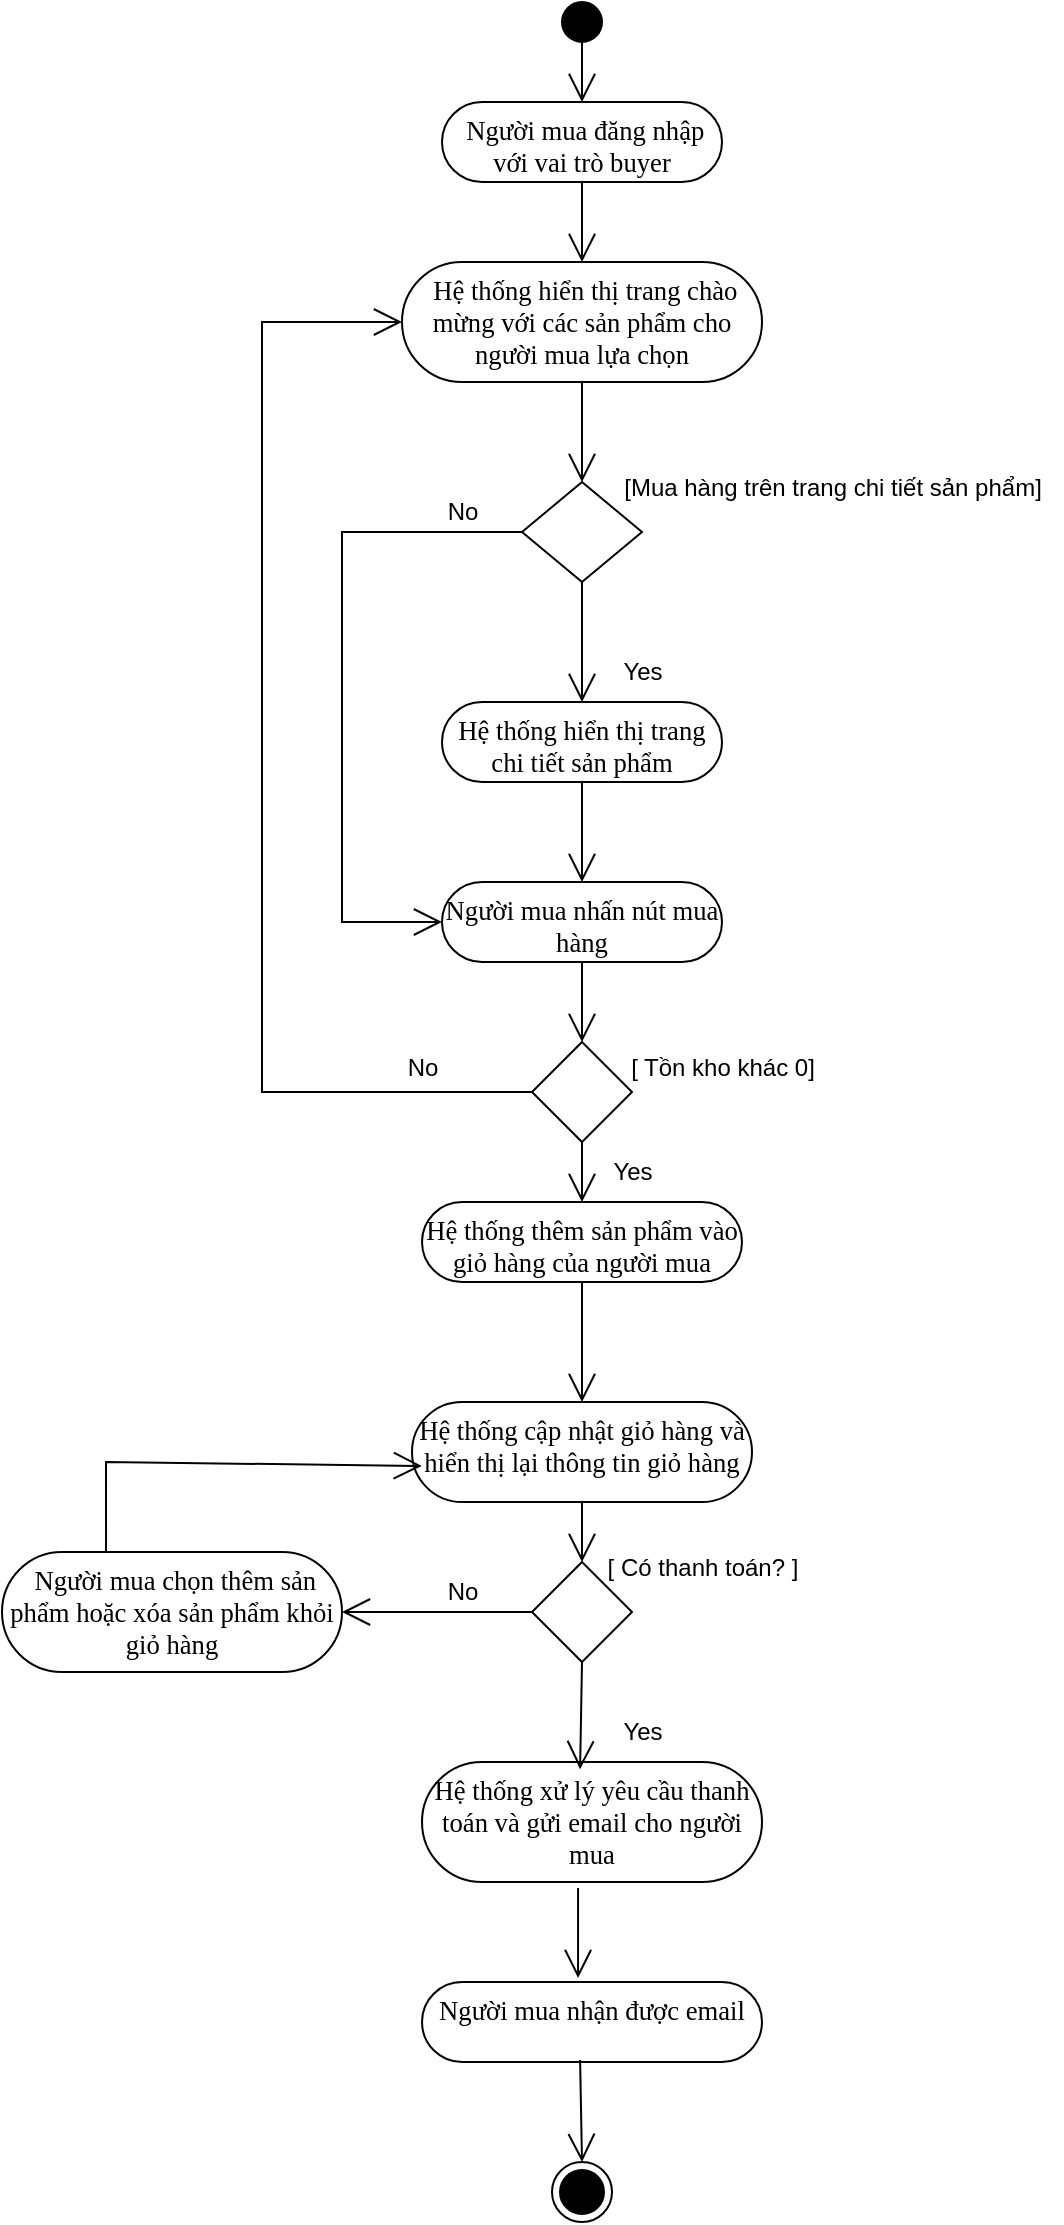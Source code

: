 <mxfile version="28.2.3">
  <diagram name="Page-1" id="4o-6M0aAKUV18FMBLUEZ">
    <mxGraphModel dx="864" dy="482" grid="1" gridSize="10" guides="1" tooltips="1" connect="1" arrows="1" fold="1" page="1" pageScale="1" pageWidth="850" pageHeight="1100" math="0" shadow="0">
      <root>
        <mxCell id="0" />
        <mxCell id="1" parent="0" />
        <mxCell id="nv8BDfeQxdk14meWb1ss-1" value="" style="ellipse;fillColor=strokeColor;html=1;" vertex="1" parent="1">
          <mxGeometry x="700" y="180" width="20" height="20" as="geometry" />
        </mxCell>
        <mxCell id="nv8BDfeQxdk14meWb1ss-2" value="&lt;span id=&quot;docs-internal-guid-3e646c79-7fff-f6d7-1417-e919eea5969d&quot;&gt;&lt;span style=&quot;font-size: 10pt; font-family: &amp;quot;Times New Roman&amp;quot;, serif; background-color: transparent; font-variant-numeric: normal; font-variant-east-asian: normal; font-variant-alternates: normal; font-variant-position: normal; font-variant-emoji: normal; vertical-align: baseline; white-space-collapse: preserve;&quot;&gt;&amp;nbsp;Người mua đăng nhập với vai trò buyer&lt;/span&gt;&lt;/span&gt;" style="html=1;align=center;verticalAlign=top;rounded=1;absoluteArcSize=1;arcSize=134;dashed=0;whiteSpace=wrap;" vertex="1" parent="1">
          <mxGeometry x="640" y="230" width="140" height="40" as="geometry" />
        </mxCell>
        <mxCell id="nv8BDfeQxdk14meWb1ss-3" value="" style="endArrow=open;endFill=1;endSize=12;html=1;rounded=0;exitX=0.5;exitY=1;exitDx=0;exitDy=0;entryX=0.5;entryY=0;entryDx=0;entryDy=0;" edge="1" parent="1" source="nv8BDfeQxdk14meWb1ss-1" target="nv8BDfeQxdk14meWb1ss-2">
          <mxGeometry width="160" relative="1" as="geometry">
            <mxPoint x="660" y="400" as="sourcePoint" />
            <mxPoint x="820" y="400" as="targetPoint" />
          </mxGeometry>
        </mxCell>
        <mxCell id="nv8BDfeQxdk14meWb1ss-4" value="&lt;span id=&quot;docs-internal-guid-ac0c1fa8-7fff-b425-e729-0dd6330e4138&quot;&gt;&lt;span style=&quot;font-size: 10pt; font-family: &amp;quot;Times New Roman&amp;quot;, serif; background-color: transparent; font-variant-numeric: normal; font-variant-east-asian: normal; font-variant-alternates: normal; font-variant-position: normal; font-variant-emoji: normal; vertical-align: baseline; white-space-collapse: preserve;&quot;&gt;&amp;nbsp;Hệ thống hiển thị trang chào mừng với các sản phẩm cho người mua lựa chọn&lt;/span&gt;&lt;/span&gt;" style="html=1;align=center;verticalAlign=top;rounded=1;absoluteArcSize=1;arcSize=134;dashed=0;whiteSpace=wrap;" vertex="1" parent="1">
          <mxGeometry x="620" y="310" width="180" height="60" as="geometry" />
        </mxCell>
        <mxCell id="nv8BDfeQxdk14meWb1ss-5" value="" style="endArrow=open;endFill=1;endSize=12;html=1;rounded=0;exitX=0.5;exitY=1;exitDx=0;exitDy=0;entryX=0.5;entryY=0;entryDx=0;entryDy=0;" edge="1" parent="1" target="nv8BDfeQxdk14meWb1ss-4">
          <mxGeometry width="160" relative="1" as="geometry">
            <mxPoint x="710" y="270" as="sourcePoint" />
            <mxPoint x="710" y="230" as="targetPoint" />
          </mxGeometry>
        </mxCell>
        <mxCell id="nv8BDfeQxdk14meWb1ss-6" value="" style="endArrow=open;endFill=1;endSize=12;html=1;rounded=0;exitX=0.5;exitY=1;exitDx=0;exitDy=0;entryX=0.5;entryY=0;entryDx=0;entryDy=0;" edge="1" parent="1" source="nv8BDfeQxdk14meWb1ss-4" target="nv8BDfeQxdk14meWb1ss-7">
          <mxGeometry width="160" relative="1" as="geometry">
            <mxPoint x="710" y="280" as="sourcePoint" />
            <mxPoint x="710" y="400" as="targetPoint" />
          </mxGeometry>
        </mxCell>
        <mxCell id="nv8BDfeQxdk14meWb1ss-7" value="" style="rhombus;" vertex="1" parent="1">
          <mxGeometry x="680" y="420" width="60" height="50" as="geometry" />
        </mxCell>
        <mxCell id="nv8BDfeQxdk14meWb1ss-8" value="[Mua hàng trên trang chi tiết sản phẩm]" style="text;html=1;align=center;verticalAlign=middle;resizable=0;points=[];autosize=1;strokeColor=none;fillColor=none;" vertex="1" parent="1">
          <mxGeometry x="720" y="408" width="230" height="30" as="geometry" />
        </mxCell>
        <mxCell id="nv8BDfeQxdk14meWb1ss-9" value="" style="endArrow=open;endFill=1;endSize=12;html=1;rounded=0;exitX=0.5;exitY=1;exitDx=0;exitDy=0;entryX=0.5;entryY=0;entryDx=0;entryDy=0;" edge="1" parent="1" source="nv8BDfeQxdk14meWb1ss-7" target="nv8BDfeQxdk14meWb1ss-10">
          <mxGeometry width="160" relative="1" as="geometry">
            <mxPoint x="700" y="390" as="sourcePoint" />
            <mxPoint x="700" y="440" as="targetPoint" />
          </mxGeometry>
        </mxCell>
        <mxCell id="nv8BDfeQxdk14meWb1ss-10" value="&lt;span id=&quot;docs-internal-guid-14872506-7fff-c84f-9eaf-4f784e74279d&quot;&gt;&lt;span style=&quot;font-size: 10pt; font-family: &amp;quot;Times New Roman&amp;quot;, serif; background-color: transparent; font-variant-numeric: normal; font-variant-east-asian: normal; font-variant-alternates: normal; font-variant-position: normal; font-variant-emoji: normal; vertical-align: baseline; white-space-collapse: preserve;&quot;&gt;Hệ thống hiển thị trang chi tiết sản phẩm&lt;/span&gt;&lt;/span&gt;" style="html=1;align=center;verticalAlign=top;rounded=1;absoluteArcSize=1;arcSize=76;dashed=0;whiteSpace=wrap;" vertex="1" parent="1">
          <mxGeometry x="640" y="530" width="140" height="40" as="geometry" />
        </mxCell>
        <mxCell id="nv8BDfeQxdk14meWb1ss-11" value="Yes" style="text;html=1;align=center;verticalAlign=middle;resizable=0;points=[];autosize=1;strokeColor=none;fillColor=none;" vertex="1" parent="1">
          <mxGeometry x="720" y="500" width="40" height="30" as="geometry" />
        </mxCell>
        <mxCell id="nv8BDfeQxdk14meWb1ss-12" value="" style="endArrow=open;endFill=1;endSize=12;html=1;rounded=0;exitX=0.5;exitY=1;exitDx=0;exitDy=0;entryX=0.5;entryY=0;entryDx=0;entryDy=0;" edge="1" parent="1" source="nv8BDfeQxdk14meWb1ss-10" target="nv8BDfeQxdk14meWb1ss-13">
          <mxGeometry width="160" relative="1" as="geometry">
            <mxPoint x="700" y="480" as="sourcePoint" />
            <mxPoint x="700" y="540" as="targetPoint" />
          </mxGeometry>
        </mxCell>
        <mxCell id="nv8BDfeQxdk14meWb1ss-13" value="&lt;span id=&quot;docs-internal-guid-14872506-7fff-c84f-9eaf-4f784e74279d&quot;&gt;&lt;span style=&quot;font-size: 10pt; font-family: &amp;quot;Times New Roman&amp;quot;, serif; background-color: transparent; font-variant-numeric: normal; font-variant-east-asian: normal; font-variant-alternates: normal; font-variant-position: normal; font-variant-emoji: normal; vertical-align: baseline; white-space-collapse: preserve;&quot;&gt;Người mua nhấn nút mua hàng&lt;/span&gt;&lt;/span&gt;" style="html=1;align=center;verticalAlign=top;rounded=1;absoluteArcSize=1;arcSize=76;dashed=0;whiteSpace=wrap;" vertex="1" parent="1">
          <mxGeometry x="640" y="620" width="140" height="40" as="geometry" />
        </mxCell>
        <mxCell id="nv8BDfeQxdk14meWb1ss-14" value="" style="rhombus;" vertex="1" parent="1">
          <mxGeometry x="685" y="700" width="50" height="50" as="geometry" />
        </mxCell>
        <mxCell id="nv8BDfeQxdk14meWb1ss-15" value="[ Tồn kho khác 0]" style="text;html=1;align=center;verticalAlign=middle;resizable=0;points=[];autosize=1;strokeColor=none;fillColor=none;" vertex="1" parent="1">
          <mxGeometry x="720" y="698" width="120" height="30" as="geometry" />
        </mxCell>
        <mxCell id="nv8BDfeQxdk14meWb1ss-16" value="&lt;span id=&quot;docs-internal-guid-14872506-7fff-c84f-9eaf-4f784e74279d&quot;&gt;&lt;span style=&quot;font-size: 10pt; font-family: &amp;quot;Times New Roman&amp;quot;, serif; background-color: transparent; font-variant-numeric: normal; font-variant-east-asian: normal; font-variant-alternates: normal; font-variant-position: normal; font-variant-emoji: normal; vertical-align: baseline; white-space-collapse: preserve;&quot;&gt;Hệ thống thêm sản phẩm vào giỏ hàng của người mua&lt;/span&gt;&lt;/span&gt;" style="html=1;align=center;verticalAlign=top;rounded=1;absoluteArcSize=1;arcSize=76;dashed=0;whiteSpace=wrap;" vertex="1" parent="1">
          <mxGeometry x="630" y="780" width="160" height="40" as="geometry" />
        </mxCell>
        <mxCell id="nv8BDfeQxdk14meWb1ss-17" value="" style="endArrow=open;endFill=1;endSize=12;html=1;rounded=0;exitX=0.5;exitY=1;exitDx=0;exitDy=0;entryX=0.5;entryY=0;entryDx=0;entryDy=0;" edge="1" parent="1" source="nv8BDfeQxdk14meWb1ss-13" target="nv8BDfeQxdk14meWb1ss-14">
          <mxGeometry width="160" relative="1" as="geometry">
            <mxPoint x="700" y="580" as="sourcePoint" />
            <mxPoint x="700" y="630" as="targetPoint" />
          </mxGeometry>
        </mxCell>
        <mxCell id="nv8BDfeQxdk14meWb1ss-18" value="" style="endArrow=open;endFill=1;endSize=12;html=1;rounded=0;exitX=0.5;exitY=1;exitDx=0;exitDy=0;entryX=0.5;entryY=0;entryDx=0;entryDy=0;" edge="1" parent="1" source="nv8BDfeQxdk14meWb1ss-14" target="nv8BDfeQxdk14meWb1ss-16">
          <mxGeometry width="160" relative="1" as="geometry">
            <mxPoint x="710" y="670" as="sourcePoint" />
            <mxPoint x="710" y="710" as="targetPoint" />
          </mxGeometry>
        </mxCell>
        <mxCell id="nv8BDfeQxdk14meWb1ss-19" value="Yes" style="text;html=1;align=center;verticalAlign=middle;resizable=0;points=[];autosize=1;strokeColor=none;fillColor=none;" vertex="1" parent="1">
          <mxGeometry x="715" y="750" width="40" height="30" as="geometry" />
        </mxCell>
        <mxCell id="nv8BDfeQxdk14meWb1ss-20" value="&lt;span id=&quot;docs-internal-guid-71794370-7fff-2d12-0745-fd1759de98a8&quot;&gt;&lt;span style=&quot;font-size: 10pt; font-family: &amp;quot;Times New Roman&amp;quot;, serif; background-color: transparent; font-variant-numeric: normal; font-variant-east-asian: normal; font-variant-alternates: normal; font-variant-position: normal; font-variant-emoji: normal; vertical-align: baseline; white-space-collapse: preserve;&quot;&gt;Hệ thống cập nhật giỏ hàng và hiển thị lại thông tin giỏ hàng&lt;/span&gt;&lt;/span&gt;" style="html=1;align=center;verticalAlign=top;rounded=1;absoluteArcSize=1;arcSize=76;dashed=0;whiteSpace=wrap;" vertex="1" parent="1">
          <mxGeometry x="625" y="880" width="170" height="50" as="geometry" />
        </mxCell>
        <mxCell id="nv8BDfeQxdk14meWb1ss-21" value="" style="endArrow=open;endFill=1;endSize=12;html=1;rounded=0;exitX=0.5;exitY=1;exitDx=0;exitDy=0;entryX=0.5;entryY=0;entryDx=0;entryDy=0;" edge="1" parent="1" source="nv8BDfeQxdk14meWb1ss-16" target="nv8BDfeQxdk14meWb1ss-20">
          <mxGeometry width="160" relative="1" as="geometry">
            <mxPoint x="710" y="670" as="sourcePoint" />
            <mxPoint x="710" y="710" as="targetPoint" />
          </mxGeometry>
        </mxCell>
        <mxCell id="nv8BDfeQxdk14meWb1ss-22" value="" style="rhombus;" vertex="1" parent="1">
          <mxGeometry x="685" y="960" width="50" height="50" as="geometry" />
        </mxCell>
        <mxCell id="nv8BDfeQxdk14meWb1ss-23" value="[ Có thanh toán? ]" style="text;html=1;align=center;verticalAlign=middle;resizable=0;points=[];autosize=1;strokeColor=none;fillColor=none;" vertex="1" parent="1">
          <mxGeometry x="710" y="948" width="120" height="30" as="geometry" />
        </mxCell>
        <mxCell id="nv8BDfeQxdk14meWb1ss-24" value="" style="endArrow=open;endFill=1;endSize=12;html=1;rounded=0;exitX=0.5;exitY=1;exitDx=0;exitDy=0;" edge="1" parent="1" source="nv8BDfeQxdk14meWb1ss-20" target="nv8BDfeQxdk14meWb1ss-22">
          <mxGeometry width="160" relative="1" as="geometry">
            <mxPoint x="710" y="840" as="sourcePoint" />
            <mxPoint x="710" y="900" as="targetPoint" />
          </mxGeometry>
        </mxCell>
        <mxCell id="nv8BDfeQxdk14meWb1ss-25" value="&lt;font face=&quot;Times New Roman, serif&quot;&gt;&lt;span style=&quot;font-size: 13.333px; white-space-collapse: preserve;&quot;&gt;Hệ thống xử lý yêu cầu thanh toán và gửi email cho người mua&lt;/span&gt;&lt;/font&gt;" style="html=1;align=center;verticalAlign=top;rounded=1;absoluteArcSize=1;arcSize=76;dashed=0;whiteSpace=wrap;" vertex="1" parent="1">
          <mxGeometry x="630" y="1060" width="170" height="60" as="geometry" />
        </mxCell>
        <mxCell id="nv8BDfeQxdk14meWb1ss-26" value="" style="endArrow=open;endFill=1;endSize=12;html=1;rounded=0;exitX=0.5;exitY=1;exitDx=0;exitDy=0;entryX=0.465;entryY=0.06;entryDx=0;entryDy=0;entryPerimeter=0;" edge="1" parent="1" source="nv8BDfeQxdk14meWb1ss-22" target="nv8BDfeQxdk14meWb1ss-25">
          <mxGeometry width="160" relative="1" as="geometry">
            <mxPoint x="710" y="940" as="sourcePoint" />
            <mxPoint x="710" y="970" as="targetPoint" />
          </mxGeometry>
        </mxCell>
        <mxCell id="nv8BDfeQxdk14meWb1ss-27" value="&lt;font face=&quot;Times New Roman, serif&quot;&gt;&lt;span style=&quot;font-size: 13.333px; white-space-collapse: preserve;&quot;&gt;Người mua nhận được email&lt;/span&gt;&lt;/font&gt;" style="html=1;align=center;verticalAlign=top;rounded=1;absoluteArcSize=1;arcSize=76;dashed=0;whiteSpace=wrap;" vertex="1" parent="1">
          <mxGeometry x="630" y="1170" width="170" height="40" as="geometry" />
        </mxCell>
        <mxCell id="nv8BDfeQxdk14meWb1ss-28" value="" style="endArrow=open;endFill=1;endSize=12;html=1;rounded=0;entryX=0.459;entryY=-0.05;entryDx=0;entryDy=0;entryPerimeter=0;exitX=0.459;exitY=1.05;exitDx=0;exitDy=0;exitPerimeter=0;" edge="1" parent="1" source="nv8BDfeQxdk14meWb1ss-25" target="nv8BDfeQxdk14meWb1ss-27">
          <mxGeometry width="160" relative="1" as="geometry">
            <mxPoint x="708" y="1110" as="sourcePoint" />
            <mxPoint x="710" y="1073" as="targetPoint" />
          </mxGeometry>
        </mxCell>
        <mxCell id="nv8BDfeQxdk14meWb1ss-29" value="" style="ellipse;html=1;shape=endState;fillColor=strokeColor;" vertex="1" parent="1">
          <mxGeometry x="695" y="1260" width="30" height="30" as="geometry" />
        </mxCell>
        <mxCell id="nv8BDfeQxdk14meWb1ss-30" value="" style="endArrow=open;endFill=1;endSize=12;html=1;rounded=0;entryX=0.5;entryY=0;entryDx=0;entryDy=0;exitX=0.465;exitY=0.975;exitDx=0;exitDy=0;exitPerimeter=0;" edge="1" parent="1" source="nv8BDfeQxdk14meWb1ss-27" target="nv8BDfeQxdk14meWb1ss-29">
          <mxGeometry width="160" relative="1" as="geometry">
            <mxPoint x="700" y="1150" as="sourcePoint" />
            <mxPoint x="700" y="1195" as="targetPoint" />
          </mxGeometry>
        </mxCell>
        <mxCell id="nv8BDfeQxdk14meWb1ss-31" value="Yes" style="text;html=1;align=center;verticalAlign=middle;resizable=0;points=[];autosize=1;strokeColor=none;fillColor=none;" vertex="1" parent="1">
          <mxGeometry x="720" y="1030" width="40" height="30" as="geometry" />
        </mxCell>
        <mxCell id="nv8BDfeQxdk14meWb1ss-32" value="" style="endArrow=open;endFill=1;endSize=12;html=1;rounded=0;exitX=0;exitY=0.5;exitDx=0;exitDy=0;entryX=0;entryY=0.5;entryDx=0;entryDy=0;" edge="1" parent="1" source="nv8BDfeQxdk14meWb1ss-7" target="nv8BDfeQxdk14meWb1ss-13">
          <mxGeometry width="160" relative="1" as="geometry">
            <mxPoint x="700" y="480" as="sourcePoint" />
            <mxPoint x="700" y="540" as="targetPoint" />
            <Array as="points">
              <mxPoint x="590" y="445" />
              <mxPoint x="590" y="640" />
            </Array>
          </mxGeometry>
        </mxCell>
        <mxCell id="nv8BDfeQxdk14meWb1ss-33" value="No" style="text;html=1;align=center;verticalAlign=middle;resizable=0;points=[];autosize=1;strokeColor=none;fillColor=none;" vertex="1" parent="1">
          <mxGeometry x="630" y="420" width="40" height="30" as="geometry" />
        </mxCell>
        <mxCell id="nv8BDfeQxdk14meWb1ss-34" value="" style="endArrow=open;endFill=1;endSize=12;html=1;rounded=0;exitX=0;exitY=0.5;exitDx=0;exitDy=0;entryX=0;entryY=0.5;entryDx=0;entryDy=0;" edge="1" parent="1" source="nv8BDfeQxdk14meWb1ss-14" target="nv8BDfeQxdk14meWb1ss-4">
          <mxGeometry width="160" relative="1" as="geometry">
            <mxPoint x="700" y="670" as="sourcePoint" />
            <mxPoint x="670" y="670" as="targetPoint" />
            <Array as="points">
              <mxPoint x="550" y="725" />
              <mxPoint x="550" y="340" />
            </Array>
          </mxGeometry>
        </mxCell>
        <mxCell id="nv8BDfeQxdk14meWb1ss-35" value="No" style="text;html=1;align=center;verticalAlign=middle;resizable=0;points=[];autosize=1;strokeColor=none;fillColor=none;" vertex="1" parent="1">
          <mxGeometry x="610" y="698" width="40" height="30" as="geometry" />
        </mxCell>
        <mxCell id="nv8BDfeQxdk14meWb1ss-36" value="&lt;span style=&quot;font-size:10.0pt;font-family:&amp;quot;Times New Roman&amp;quot;,serif;&lt;br/&gt;mso-fareast-font-family:&amp;quot;Times New Roman&amp;quot;;mso-ansi-language:EN-US;mso-fareast-language:&lt;br/&gt;EN-US;mso-bidi-language:AR-SA&quot;&gt;&amp;nbsp;Người mua chọn thêm sản phẩm hoặc xóa sản phẩm khỏi giỏ hàng&lt;/span&gt;" style="html=1;align=center;verticalAlign=top;rounded=1;absoluteArcSize=1;arcSize=76;dashed=0;whiteSpace=wrap;" vertex="1" parent="1">
          <mxGeometry x="420" y="955" width="170" height="60" as="geometry" />
        </mxCell>
        <mxCell id="nv8BDfeQxdk14meWb1ss-37" value="" style="endArrow=open;endFill=1;endSize=12;html=1;rounded=0;exitX=0;exitY=0.5;exitDx=0;exitDy=0;entryX=1;entryY=0.5;entryDx=0;entryDy=0;" edge="1" parent="1" source="nv8BDfeQxdk14meWb1ss-22" target="nv8BDfeQxdk14meWb1ss-36">
          <mxGeometry width="160" relative="1" as="geometry">
            <mxPoint x="700" y="840" as="sourcePoint" />
            <mxPoint x="700" y="900" as="targetPoint" />
          </mxGeometry>
        </mxCell>
        <mxCell id="nv8BDfeQxdk14meWb1ss-38" value="No" style="text;html=1;align=center;verticalAlign=middle;resizable=0;points=[];autosize=1;strokeColor=none;fillColor=none;" vertex="1" parent="1">
          <mxGeometry x="630" y="960" width="40" height="30" as="geometry" />
        </mxCell>
        <mxCell id="nv8BDfeQxdk14meWb1ss-39" value="" style="endArrow=open;endFill=1;endSize=12;html=1;rounded=0;exitX=0.306;exitY=0;exitDx=0;exitDy=0;entryX=0.029;entryY=0.64;entryDx=0;entryDy=0;entryPerimeter=0;exitPerimeter=0;" edge="1" parent="1" source="nv8BDfeQxdk14meWb1ss-36" target="nv8BDfeQxdk14meWb1ss-20">
          <mxGeometry width="160" relative="1" as="geometry">
            <mxPoint x="695" y="990" as="sourcePoint" />
            <mxPoint x="600" y="990" as="targetPoint" />
            <Array as="points">
              <mxPoint x="472" y="910" />
            </Array>
          </mxGeometry>
        </mxCell>
      </root>
    </mxGraphModel>
  </diagram>
</mxfile>
